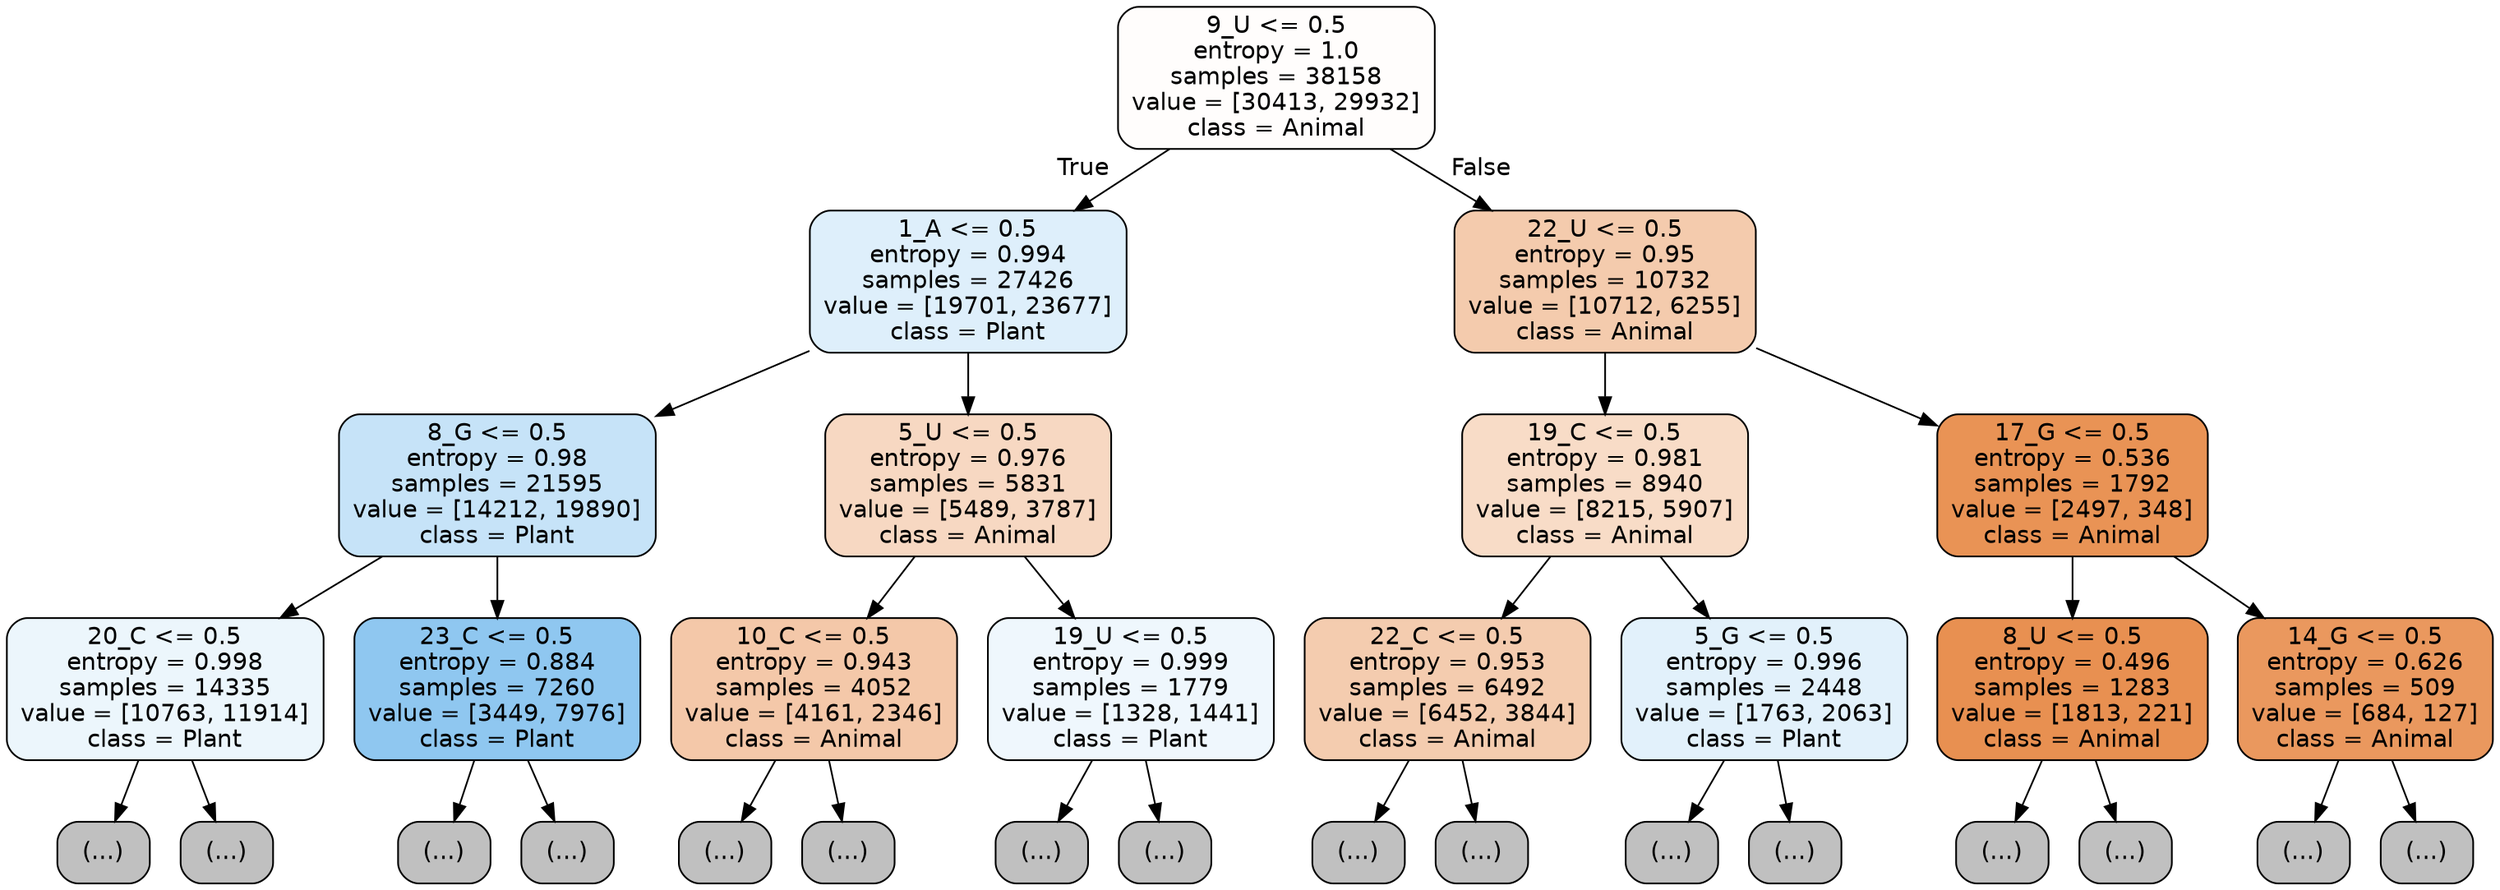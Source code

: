 digraph Tree {
node [shape=box, style="filled, rounded", color="black", fontname="helvetica"] ;
edge [fontname="helvetica"] ;
0 [label="9_U <= 0.5\nentropy = 1.0\nsamples = 38158\nvalue = [30413, 29932]\nclass = Animal", fillcolor="#fffdfc"] ;
1 [label="1_A <= 0.5\nentropy = 0.994\nsamples = 27426\nvalue = [19701, 23677]\nclass = Plant", fillcolor="#deeffb"] ;
0 -> 1 [labeldistance=2.5, labelangle=45, headlabel="True"] ;
2 [label="8_G <= 0.5\nentropy = 0.98\nsamples = 21595\nvalue = [14212, 19890]\nclass = Plant", fillcolor="#c6e3f8"] ;
1 -> 2 ;
3 [label="20_C <= 0.5\nentropy = 0.998\nsamples = 14335\nvalue = [10763, 11914]\nclass = Plant", fillcolor="#ecf6fc"] ;
2 -> 3 ;
4 [label="(...)", fillcolor="#C0C0C0"] ;
3 -> 4 ;
5061 [label="(...)", fillcolor="#C0C0C0"] ;
3 -> 5061 ;
6744 [label="23_C <= 0.5\nentropy = 0.884\nsamples = 7260\nvalue = [3449, 7976]\nclass = Plant", fillcolor="#8fc7f0"] ;
2 -> 6744 ;
6745 [label="(...)", fillcolor="#C0C0C0"] ;
6744 -> 6745 ;
9206 [label="(...)", fillcolor="#C0C0C0"] ;
6744 -> 9206 ;
9309 [label="5_U <= 0.5\nentropy = 0.976\nsamples = 5831\nvalue = [5489, 3787]\nclass = Animal", fillcolor="#f7d8c2"] ;
1 -> 9309 ;
9310 [label="10_C <= 0.5\nentropy = 0.943\nsamples = 4052\nvalue = [4161, 2346]\nclass = Animal", fillcolor="#f4c8a9"] ;
9309 -> 9310 ;
9311 [label="(...)", fillcolor="#C0C0C0"] ;
9310 -> 9311 ;
11078 [label="(...)", fillcolor="#C0C0C0"] ;
9310 -> 11078 ;
11487 [label="19_U <= 0.5\nentropy = 0.999\nsamples = 1779\nvalue = [1328, 1441]\nclass = Plant", fillcolor="#eff7fd"] ;
9309 -> 11487 ;
11488 [label="(...)", fillcolor="#C0C0C0"] ;
11487 -> 11488 ;
12003 [label="(...)", fillcolor="#C0C0C0"] ;
11487 -> 12003 ;
12220 [label="22_U <= 0.5\nentropy = 0.95\nsamples = 10732\nvalue = [10712, 6255]\nclass = Animal", fillcolor="#f4cbad"] ;
0 -> 12220 [labeldistance=2.5, labelangle=-45, headlabel="False"] ;
12221 [label="19_C <= 0.5\nentropy = 0.981\nsamples = 8940\nvalue = [8215, 5907]\nclass = Animal", fillcolor="#f8dcc7"] ;
12220 -> 12221 ;
12222 [label="22_C <= 0.5\nentropy = 0.953\nsamples = 6492\nvalue = [6452, 3844]\nclass = Animal", fillcolor="#f4ccaf"] ;
12221 -> 12222 ;
12223 [label="(...)", fillcolor="#C0C0C0"] ;
12222 -> 12223 ;
15118 [label="(...)", fillcolor="#C0C0C0"] ;
12222 -> 15118 ;
15419 [label="5_G <= 0.5\nentropy = 0.996\nsamples = 2448\nvalue = [1763, 2063]\nclass = Plant", fillcolor="#e2f1fb"] ;
12221 -> 15419 ;
15420 [label="(...)", fillcolor="#C0C0C0"] ;
15419 -> 15420 ;
16205 [label="(...)", fillcolor="#C0C0C0"] ;
15419 -> 16205 ;
16484 [label="17_G <= 0.5\nentropy = 0.536\nsamples = 1792\nvalue = [2497, 348]\nclass = Animal", fillcolor="#e99355"] ;
12220 -> 16484 ;
16485 [label="8_U <= 0.5\nentropy = 0.496\nsamples = 1283\nvalue = [1813, 221]\nclass = Animal", fillcolor="#e89051"] ;
16484 -> 16485 ;
16486 [label="(...)", fillcolor="#C0C0C0"] ;
16485 -> 16486 ;
16765 [label="(...)", fillcolor="#C0C0C0"] ;
16485 -> 16765 ;
16846 [label="14_G <= 0.5\nentropy = 0.626\nsamples = 509\nvalue = [684, 127]\nclass = Animal", fillcolor="#ea985e"] ;
16484 -> 16846 ;
16847 [label="(...)", fillcolor="#C0C0C0"] ;
16846 -> 16847 ;
16964 [label="(...)", fillcolor="#C0C0C0"] ;
16846 -> 16964 ;
}